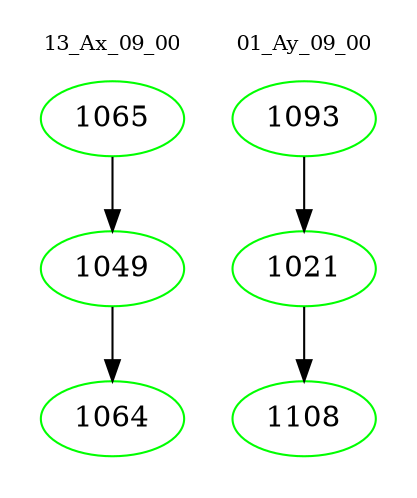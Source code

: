 digraph{
subgraph cluster_0 {
color = white
label = "13_Ax_09_00";
fontsize=10;
T0_1065 [label="1065", color="green"]
T0_1065 -> T0_1049 [color="black"]
T0_1049 [label="1049", color="green"]
T0_1049 -> T0_1064 [color="black"]
T0_1064 [label="1064", color="green"]
}
subgraph cluster_1 {
color = white
label = "01_Ay_09_00";
fontsize=10;
T1_1093 [label="1093", color="green"]
T1_1093 -> T1_1021 [color="black"]
T1_1021 [label="1021", color="green"]
T1_1021 -> T1_1108 [color="black"]
T1_1108 [label="1108", color="green"]
}
}
